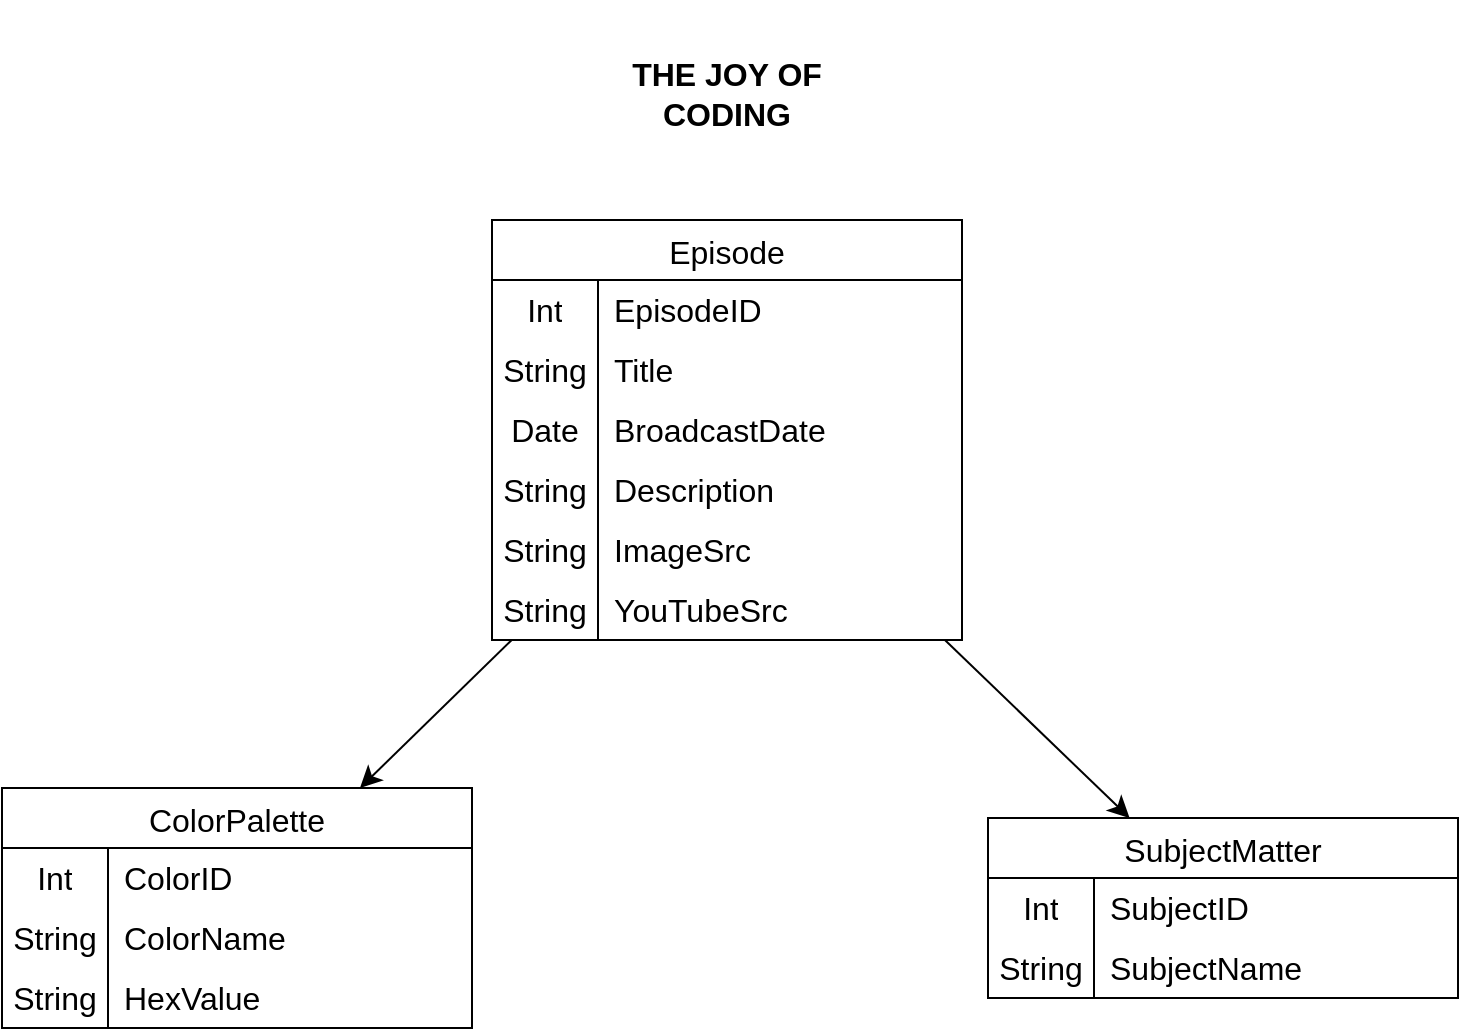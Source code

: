 <mxfile version="21.6.6" type="github">
  <diagram name="Page-1" id="qZjf05VlnxKoGxpqvzkI">
    <mxGraphModel dx="1478" dy="839" grid="0" gridSize="10" guides="1" tooltips="1" connect="1" arrows="1" fold="1" page="0" pageScale="1" pageWidth="850" pageHeight="1100" math="0" shadow="0">
      <root>
        <mxCell id="0" />
        <mxCell id="1" parent="0" />
        <mxCell id="0_uXWp2-jvOCjb6npY0Y-118" style="edgeStyle=none;curved=1;rounded=0;orthogonalLoop=1;jettySize=auto;html=1;fontSize=12;startSize=8;endSize=8;" edge="1" parent="1" source="0_uXWp2-jvOCjb6npY0Y-5" target="0_uXWp2-jvOCjb6npY0Y-99">
          <mxGeometry relative="1" as="geometry" />
        </mxCell>
        <mxCell id="0_uXWp2-jvOCjb6npY0Y-138" style="edgeStyle=none;curved=1;rounded=0;orthogonalLoop=1;jettySize=auto;html=1;fontSize=12;startSize=8;endSize=8;" edge="1" parent="1" source="0_uXWp2-jvOCjb6npY0Y-5" target="0_uXWp2-jvOCjb6npY0Y-119">
          <mxGeometry relative="1" as="geometry" />
        </mxCell>
        <mxCell id="0_uXWp2-jvOCjb6npY0Y-5" value="Episode" style="shape=table;startSize=30;container=1;collapsible=0;childLayout=tableLayout;fixedRows=1;rowLines=0;fontStyle=0;strokeColor=default;fontSize=16;" vertex="1" parent="1">
          <mxGeometry x="58" y="145" width="235" height="210" as="geometry" />
        </mxCell>
        <mxCell id="0_uXWp2-jvOCjb6npY0Y-6" value="" style="shape=tableRow;horizontal=0;startSize=0;swimlaneHead=0;swimlaneBody=0;top=0;left=0;bottom=0;right=0;collapsible=0;dropTarget=0;fillColor=none;points=[[0,0.5],[1,0.5]];portConstraint=eastwest;strokeColor=inherit;fontSize=16;" vertex="1" parent="0_uXWp2-jvOCjb6npY0Y-5">
          <mxGeometry y="30" width="235" height="30" as="geometry" />
        </mxCell>
        <mxCell id="0_uXWp2-jvOCjb6npY0Y-7" value="Int" style="shape=partialRectangle;html=1;whiteSpace=wrap;connectable=0;fillColor=none;top=0;left=0;bottom=0;right=0;overflow=hidden;pointerEvents=1;strokeColor=inherit;fontSize=16;" vertex="1" parent="0_uXWp2-jvOCjb6npY0Y-6">
          <mxGeometry width="53" height="30" as="geometry">
            <mxRectangle width="53" height="30" as="alternateBounds" />
          </mxGeometry>
        </mxCell>
        <mxCell id="0_uXWp2-jvOCjb6npY0Y-8" value="EpisodeID" style="shape=partialRectangle;html=1;whiteSpace=wrap;connectable=0;fillColor=none;top=0;left=0;bottom=0;right=0;align=left;spacingLeft=6;overflow=hidden;strokeColor=inherit;fontSize=16;" vertex="1" parent="0_uXWp2-jvOCjb6npY0Y-6">
          <mxGeometry x="53" width="182" height="30" as="geometry">
            <mxRectangle width="182" height="30" as="alternateBounds" />
          </mxGeometry>
        </mxCell>
        <mxCell id="0_uXWp2-jvOCjb6npY0Y-9" value="" style="shape=tableRow;horizontal=0;startSize=0;swimlaneHead=0;swimlaneBody=0;top=0;left=0;bottom=0;right=0;collapsible=0;dropTarget=0;fillColor=none;points=[[0,0.5],[1,0.5]];portConstraint=eastwest;strokeColor=inherit;fontSize=16;" vertex="1" parent="0_uXWp2-jvOCjb6npY0Y-5">
          <mxGeometry y="60" width="235" height="30" as="geometry" />
        </mxCell>
        <mxCell id="0_uXWp2-jvOCjb6npY0Y-10" value="String" style="shape=partialRectangle;html=1;whiteSpace=wrap;connectable=0;fillColor=none;top=0;left=0;bottom=0;right=0;overflow=hidden;strokeColor=inherit;fontSize=16;" vertex="1" parent="0_uXWp2-jvOCjb6npY0Y-9">
          <mxGeometry width="53" height="30" as="geometry">
            <mxRectangle width="53" height="30" as="alternateBounds" />
          </mxGeometry>
        </mxCell>
        <mxCell id="0_uXWp2-jvOCjb6npY0Y-11" value="Title" style="shape=partialRectangle;html=1;whiteSpace=wrap;connectable=0;fillColor=none;top=0;left=0;bottom=0;right=0;align=left;spacingLeft=6;overflow=hidden;strokeColor=inherit;fontSize=16;" vertex="1" parent="0_uXWp2-jvOCjb6npY0Y-9">
          <mxGeometry x="53" width="182" height="30" as="geometry">
            <mxRectangle width="182" height="30" as="alternateBounds" />
          </mxGeometry>
        </mxCell>
        <mxCell id="0_uXWp2-jvOCjb6npY0Y-12" value="" style="shape=tableRow;horizontal=0;startSize=0;swimlaneHead=0;swimlaneBody=0;top=0;left=0;bottom=0;right=0;collapsible=0;dropTarget=0;fillColor=none;points=[[0,0.5],[1,0.5]];portConstraint=eastwest;strokeColor=inherit;fontSize=16;" vertex="1" parent="0_uXWp2-jvOCjb6npY0Y-5">
          <mxGeometry y="90" width="235" height="30" as="geometry" />
        </mxCell>
        <mxCell id="0_uXWp2-jvOCjb6npY0Y-13" value="Date" style="shape=partialRectangle;html=1;whiteSpace=wrap;connectable=0;fillColor=none;top=0;left=0;bottom=0;right=0;overflow=hidden;strokeColor=inherit;fontSize=16;" vertex="1" parent="0_uXWp2-jvOCjb6npY0Y-12">
          <mxGeometry width="53" height="30" as="geometry">
            <mxRectangle width="53" height="30" as="alternateBounds" />
          </mxGeometry>
        </mxCell>
        <mxCell id="0_uXWp2-jvOCjb6npY0Y-14" value="BroadcastDate" style="shape=partialRectangle;html=1;whiteSpace=wrap;connectable=0;fillColor=none;top=0;left=0;bottom=0;right=0;align=left;spacingLeft=6;overflow=hidden;strokeColor=inherit;fontSize=16;" vertex="1" parent="0_uXWp2-jvOCjb6npY0Y-12">
          <mxGeometry x="53" width="182" height="30" as="geometry">
            <mxRectangle width="182" height="30" as="alternateBounds" />
          </mxGeometry>
        </mxCell>
        <mxCell id="0_uXWp2-jvOCjb6npY0Y-21" style="shape=tableRow;horizontal=0;startSize=0;swimlaneHead=0;swimlaneBody=0;top=0;left=0;bottom=0;right=0;collapsible=0;dropTarget=0;fillColor=none;points=[[0,0.5],[1,0.5]];portConstraint=eastwest;strokeColor=inherit;fontSize=16;" vertex="1" parent="0_uXWp2-jvOCjb6npY0Y-5">
          <mxGeometry y="120" width="235" height="30" as="geometry" />
        </mxCell>
        <mxCell id="0_uXWp2-jvOCjb6npY0Y-22" value="String" style="shape=partialRectangle;html=1;whiteSpace=wrap;connectable=0;fillColor=none;top=0;left=0;bottom=0;right=0;overflow=hidden;strokeColor=inherit;fontSize=16;" vertex="1" parent="0_uXWp2-jvOCjb6npY0Y-21">
          <mxGeometry width="53" height="30" as="geometry">
            <mxRectangle width="53" height="30" as="alternateBounds" />
          </mxGeometry>
        </mxCell>
        <mxCell id="0_uXWp2-jvOCjb6npY0Y-23" value="Description" style="shape=partialRectangle;html=1;whiteSpace=wrap;connectable=0;fillColor=none;top=0;left=0;bottom=0;right=0;align=left;spacingLeft=6;overflow=hidden;strokeColor=inherit;fontSize=16;" vertex="1" parent="0_uXWp2-jvOCjb6npY0Y-21">
          <mxGeometry x="53" width="182" height="30" as="geometry">
            <mxRectangle width="182" height="30" as="alternateBounds" />
          </mxGeometry>
        </mxCell>
        <mxCell id="0_uXWp2-jvOCjb6npY0Y-27" style="shape=tableRow;horizontal=0;startSize=0;swimlaneHead=0;swimlaneBody=0;top=0;left=0;bottom=0;right=0;collapsible=0;dropTarget=0;fillColor=none;points=[[0,0.5],[1,0.5]];portConstraint=eastwest;strokeColor=inherit;fontSize=16;" vertex="1" parent="0_uXWp2-jvOCjb6npY0Y-5">
          <mxGeometry y="150" width="235" height="30" as="geometry" />
        </mxCell>
        <mxCell id="0_uXWp2-jvOCjb6npY0Y-28" value="String" style="shape=partialRectangle;html=1;whiteSpace=wrap;connectable=0;fillColor=none;top=0;left=0;bottom=0;right=0;overflow=hidden;strokeColor=inherit;fontSize=16;" vertex="1" parent="0_uXWp2-jvOCjb6npY0Y-27">
          <mxGeometry width="53" height="30" as="geometry">
            <mxRectangle width="53" height="30" as="alternateBounds" />
          </mxGeometry>
        </mxCell>
        <mxCell id="0_uXWp2-jvOCjb6npY0Y-29" value="ImageSrc" style="shape=partialRectangle;html=1;whiteSpace=wrap;connectable=0;fillColor=none;top=0;left=0;bottom=0;right=0;align=left;spacingLeft=6;overflow=hidden;strokeColor=inherit;fontSize=16;" vertex="1" parent="0_uXWp2-jvOCjb6npY0Y-27">
          <mxGeometry x="53" width="182" height="30" as="geometry">
            <mxRectangle width="182" height="30" as="alternateBounds" />
          </mxGeometry>
        </mxCell>
        <mxCell id="0_uXWp2-jvOCjb6npY0Y-24" style="shape=tableRow;horizontal=0;startSize=0;swimlaneHead=0;swimlaneBody=0;top=0;left=0;bottom=0;right=0;collapsible=0;dropTarget=0;fillColor=none;points=[[0,0.5],[1,0.5]];portConstraint=eastwest;strokeColor=inherit;fontSize=16;" vertex="1" parent="0_uXWp2-jvOCjb6npY0Y-5">
          <mxGeometry y="180" width="235" height="30" as="geometry" />
        </mxCell>
        <mxCell id="0_uXWp2-jvOCjb6npY0Y-25" value="String" style="shape=partialRectangle;html=1;whiteSpace=wrap;connectable=0;fillColor=none;top=0;left=0;bottom=0;right=0;overflow=hidden;strokeColor=inherit;fontSize=16;" vertex="1" parent="0_uXWp2-jvOCjb6npY0Y-24">
          <mxGeometry width="53" height="30" as="geometry">
            <mxRectangle width="53" height="30" as="alternateBounds" />
          </mxGeometry>
        </mxCell>
        <mxCell id="0_uXWp2-jvOCjb6npY0Y-26" value="YouTubeSrc" style="shape=partialRectangle;html=1;whiteSpace=wrap;connectable=0;fillColor=none;top=0;left=0;bottom=0;right=0;align=left;spacingLeft=6;overflow=hidden;strokeColor=inherit;fontSize=16;" vertex="1" parent="0_uXWp2-jvOCjb6npY0Y-24">
          <mxGeometry x="53" width="182" height="30" as="geometry">
            <mxRectangle width="182" height="30" as="alternateBounds" />
          </mxGeometry>
        </mxCell>
        <mxCell id="0_uXWp2-jvOCjb6npY0Y-99" value="ColorPalette" style="shape=table;startSize=30;container=1;collapsible=0;childLayout=tableLayout;fixedRows=1;rowLines=0;fontStyle=0;strokeColor=default;fontSize=16;" vertex="1" parent="1">
          <mxGeometry x="-187" y="429" width="235" height="120" as="geometry" />
        </mxCell>
        <mxCell id="0_uXWp2-jvOCjb6npY0Y-100" value="" style="shape=tableRow;horizontal=0;startSize=0;swimlaneHead=0;swimlaneBody=0;top=0;left=0;bottom=0;right=0;collapsible=0;dropTarget=0;fillColor=none;points=[[0,0.5],[1,0.5]];portConstraint=eastwest;strokeColor=inherit;fontSize=16;" vertex="1" parent="0_uXWp2-jvOCjb6npY0Y-99">
          <mxGeometry y="30" width="235" height="30" as="geometry" />
        </mxCell>
        <mxCell id="0_uXWp2-jvOCjb6npY0Y-101" value="Int" style="shape=partialRectangle;html=1;whiteSpace=wrap;connectable=0;fillColor=none;top=0;left=0;bottom=0;right=0;overflow=hidden;pointerEvents=1;strokeColor=inherit;fontSize=16;" vertex="1" parent="0_uXWp2-jvOCjb6npY0Y-100">
          <mxGeometry width="53" height="30" as="geometry">
            <mxRectangle width="53" height="30" as="alternateBounds" />
          </mxGeometry>
        </mxCell>
        <mxCell id="0_uXWp2-jvOCjb6npY0Y-102" value="ColorID" style="shape=partialRectangle;html=1;whiteSpace=wrap;connectable=0;fillColor=none;top=0;left=0;bottom=0;right=0;align=left;spacingLeft=6;overflow=hidden;strokeColor=inherit;fontSize=16;" vertex="1" parent="0_uXWp2-jvOCjb6npY0Y-100">
          <mxGeometry x="53" width="182" height="30" as="geometry">
            <mxRectangle width="182" height="30" as="alternateBounds" />
          </mxGeometry>
        </mxCell>
        <mxCell id="0_uXWp2-jvOCjb6npY0Y-103" value="" style="shape=tableRow;horizontal=0;startSize=0;swimlaneHead=0;swimlaneBody=0;top=0;left=0;bottom=0;right=0;collapsible=0;dropTarget=0;fillColor=none;points=[[0,0.5],[1,0.5]];portConstraint=eastwest;strokeColor=inherit;fontSize=16;" vertex="1" parent="0_uXWp2-jvOCjb6npY0Y-99">
          <mxGeometry y="60" width="235" height="30" as="geometry" />
        </mxCell>
        <mxCell id="0_uXWp2-jvOCjb6npY0Y-104" value="String" style="shape=partialRectangle;html=1;whiteSpace=wrap;connectable=0;fillColor=none;top=0;left=0;bottom=0;right=0;overflow=hidden;strokeColor=inherit;fontSize=16;" vertex="1" parent="0_uXWp2-jvOCjb6npY0Y-103">
          <mxGeometry width="53" height="30" as="geometry">
            <mxRectangle width="53" height="30" as="alternateBounds" />
          </mxGeometry>
        </mxCell>
        <mxCell id="0_uXWp2-jvOCjb6npY0Y-105" value="ColorName" style="shape=partialRectangle;html=1;whiteSpace=wrap;connectable=0;fillColor=none;top=0;left=0;bottom=0;right=0;align=left;spacingLeft=6;overflow=hidden;strokeColor=inherit;fontSize=16;" vertex="1" parent="0_uXWp2-jvOCjb6npY0Y-103">
          <mxGeometry x="53" width="182" height="30" as="geometry">
            <mxRectangle width="182" height="30" as="alternateBounds" />
          </mxGeometry>
        </mxCell>
        <mxCell id="0_uXWp2-jvOCjb6npY0Y-106" value="" style="shape=tableRow;horizontal=0;startSize=0;swimlaneHead=0;swimlaneBody=0;top=0;left=0;bottom=0;right=0;collapsible=0;dropTarget=0;fillColor=none;points=[[0,0.5],[1,0.5]];portConstraint=eastwest;strokeColor=inherit;fontSize=16;" vertex="1" parent="0_uXWp2-jvOCjb6npY0Y-99">
          <mxGeometry y="90" width="235" height="30" as="geometry" />
        </mxCell>
        <mxCell id="0_uXWp2-jvOCjb6npY0Y-107" value="String" style="shape=partialRectangle;html=1;whiteSpace=wrap;connectable=0;fillColor=none;top=0;left=0;bottom=0;right=0;overflow=hidden;strokeColor=inherit;fontSize=16;" vertex="1" parent="0_uXWp2-jvOCjb6npY0Y-106">
          <mxGeometry width="53" height="30" as="geometry">
            <mxRectangle width="53" height="30" as="alternateBounds" />
          </mxGeometry>
        </mxCell>
        <mxCell id="0_uXWp2-jvOCjb6npY0Y-108" value="HexValue" style="shape=partialRectangle;html=1;whiteSpace=wrap;connectable=0;fillColor=none;top=0;left=0;bottom=0;right=0;align=left;spacingLeft=6;overflow=hidden;strokeColor=inherit;fontSize=16;" vertex="1" parent="0_uXWp2-jvOCjb6npY0Y-106">
          <mxGeometry x="53" width="182" height="30" as="geometry">
            <mxRectangle width="182" height="30" as="alternateBounds" />
          </mxGeometry>
        </mxCell>
        <mxCell id="0_uXWp2-jvOCjb6npY0Y-119" value="SubjectMatter" style="shape=table;startSize=30;container=1;collapsible=0;childLayout=tableLayout;fixedRows=1;rowLines=0;fontStyle=0;strokeColor=default;fontSize=16;" vertex="1" parent="1">
          <mxGeometry x="306" y="444" width="235" height="90" as="geometry" />
        </mxCell>
        <mxCell id="0_uXWp2-jvOCjb6npY0Y-120" value="" style="shape=tableRow;horizontal=0;startSize=0;swimlaneHead=0;swimlaneBody=0;top=0;left=0;bottom=0;right=0;collapsible=0;dropTarget=0;fillColor=none;points=[[0,0.5],[1,0.5]];portConstraint=eastwest;strokeColor=inherit;fontSize=16;" vertex="1" parent="0_uXWp2-jvOCjb6npY0Y-119">
          <mxGeometry y="30" width="235" height="30" as="geometry" />
        </mxCell>
        <mxCell id="0_uXWp2-jvOCjb6npY0Y-121" value="Int" style="shape=partialRectangle;html=1;whiteSpace=wrap;connectable=0;fillColor=none;top=0;left=0;bottom=0;right=0;overflow=hidden;pointerEvents=1;strokeColor=inherit;fontSize=16;" vertex="1" parent="0_uXWp2-jvOCjb6npY0Y-120">
          <mxGeometry width="53" height="30" as="geometry">
            <mxRectangle width="53" height="30" as="alternateBounds" />
          </mxGeometry>
        </mxCell>
        <mxCell id="0_uXWp2-jvOCjb6npY0Y-122" value="SubjectID" style="shape=partialRectangle;html=1;whiteSpace=wrap;connectable=0;fillColor=none;top=0;left=0;bottom=0;right=0;align=left;spacingLeft=6;overflow=hidden;strokeColor=inherit;fontSize=16;" vertex="1" parent="0_uXWp2-jvOCjb6npY0Y-120">
          <mxGeometry x="53" width="182" height="30" as="geometry">
            <mxRectangle width="182" height="30" as="alternateBounds" />
          </mxGeometry>
        </mxCell>
        <mxCell id="0_uXWp2-jvOCjb6npY0Y-123" value="" style="shape=tableRow;horizontal=0;startSize=0;swimlaneHead=0;swimlaneBody=0;top=0;left=0;bottom=0;right=0;collapsible=0;dropTarget=0;fillColor=none;points=[[0,0.5],[1,0.5]];portConstraint=eastwest;strokeColor=inherit;fontSize=16;" vertex="1" parent="0_uXWp2-jvOCjb6npY0Y-119">
          <mxGeometry y="60" width="235" height="30" as="geometry" />
        </mxCell>
        <mxCell id="0_uXWp2-jvOCjb6npY0Y-124" value="String" style="shape=partialRectangle;html=1;whiteSpace=wrap;connectable=0;fillColor=none;top=0;left=0;bottom=0;right=0;overflow=hidden;strokeColor=inherit;fontSize=16;" vertex="1" parent="0_uXWp2-jvOCjb6npY0Y-123">
          <mxGeometry width="53" height="30" as="geometry">
            <mxRectangle width="53" height="30" as="alternateBounds" />
          </mxGeometry>
        </mxCell>
        <mxCell id="0_uXWp2-jvOCjb6npY0Y-125" value="SubjectName" style="shape=partialRectangle;html=1;whiteSpace=wrap;connectable=0;fillColor=none;top=0;left=0;bottom=0;right=0;align=left;spacingLeft=6;overflow=hidden;strokeColor=inherit;fontSize=16;" vertex="1" parent="0_uXWp2-jvOCjb6npY0Y-123">
          <mxGeometry x="53" width="182" height="30" as="geometry">
            <mxRectangle width="182" height="30" as="alternateBounds" />
          </mxGeometry>
        </mxCell>
        <mxCell id="0_uXWp2-jvOCjb6npY0Y-139" value="&lt;b&gt;THE JOY OF CODING&lt;/b&gt;" style="text;strokeColor=none;fillColor=none;html=1;align=center;verticalAlign=middle;whiteSpace=wrap;rounded=0;fontSize=16;" vertex="1" parent="1">
          <mxGeometry x="101.25" y="35" width="148.5" height="94" as="geometry" />
        </mxCell>
      </root>
    </mxGraphModel>
  </diagram>
</mxfile>
